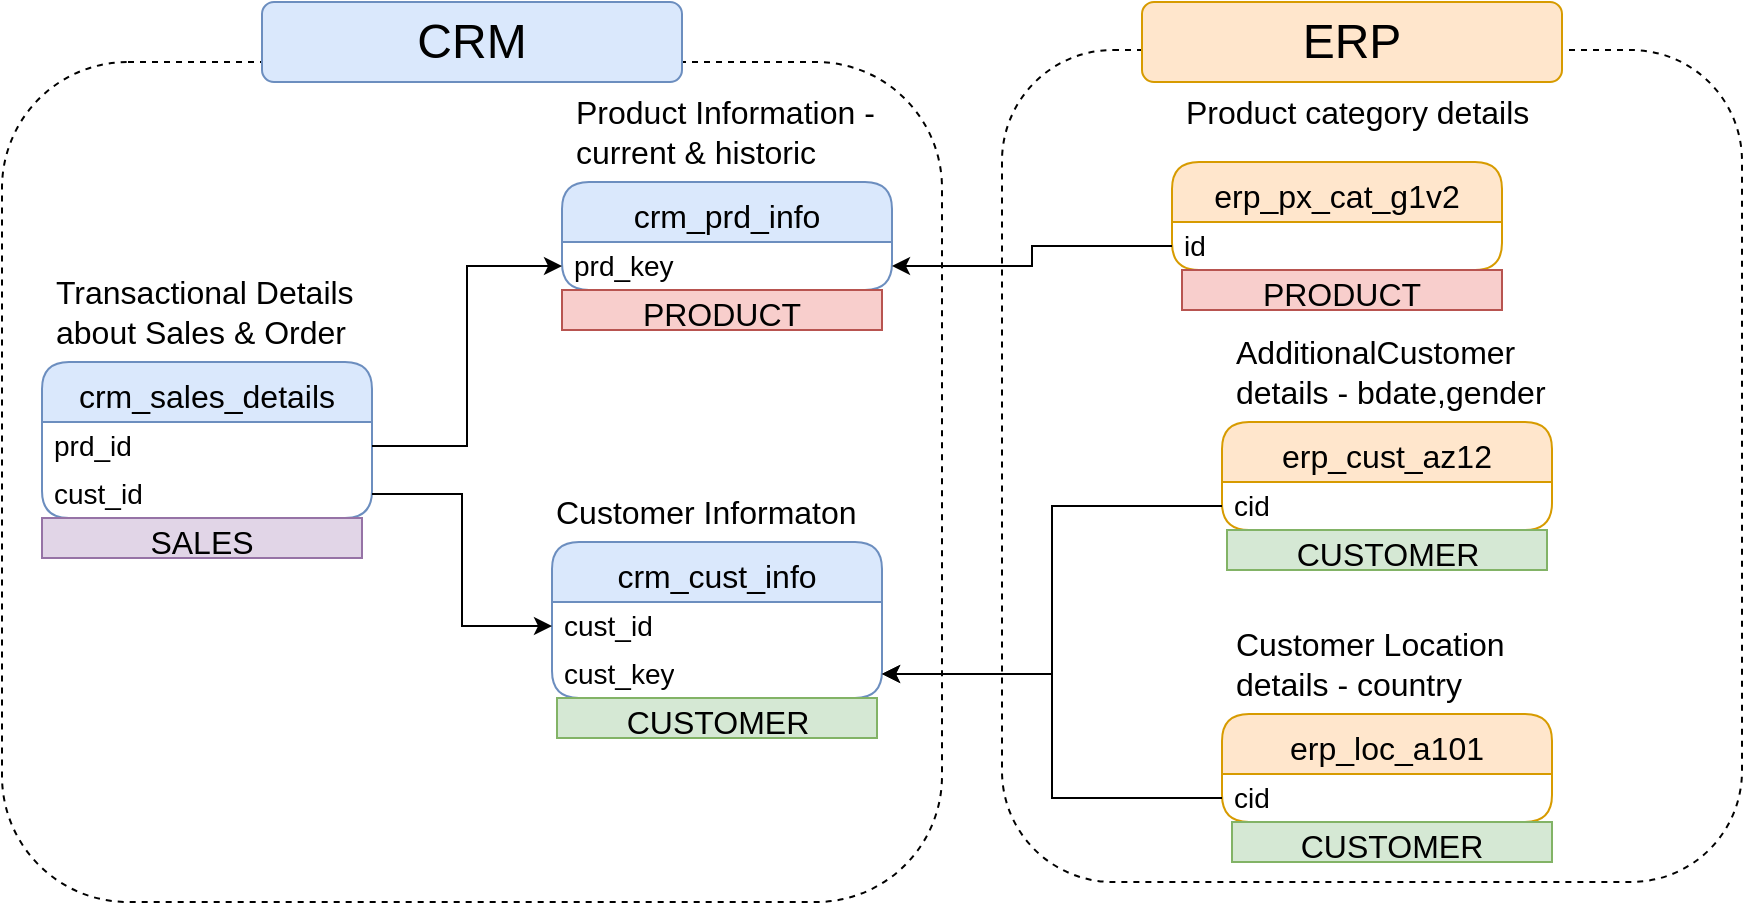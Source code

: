 <mxfile version="27.1.6">
  <diagram name="Page-1" id="AvOeyza7G1fLuFRBSU7I">
    <mxGraphModel grid="1" page="1" gridSize="10" guides="1" tooltips="1" connect="1" arrows="1" fold="1" pageScale="1" pageWidth="850" pageHeight="1100" math="0" shadow="0">
      <root>
        <mxCell id="0" />
        <mxCell id="1" parent="0" />
        <mxCell id="Ld2j96YOI3Usx6-fxn38-26" value="&lt;font style=&quot;font-size: 16px;&quot;&gt;crm_cust_info&lt;/font&gt;" style="swimlane;fontStyle=0;childLayout=stackLayout;horizontal=1;startSize=30;horizontalStack=0;resizeParent=1;resizeParentMax=0;resizeLast=0;collapsible=1;marginBottom=0;whiteSpace=wrap;html=1;rounded=1;fillColor=#dae8fc;strokeColor=#6c8ebf;fontSize=24;" vertex="1" parent="1">
          <mxGeometry x="285" y="320" width="165" height="78" as="geometry" />
        </mxCell>
        <mxCell id="Ld2j96YOI3Usx6-fxn38-27" value="cust_id" style="text;strokeColor=none;fillColor=none;align=left;verticalAlign=middle;spacingLeft=4;spacingRight=4;overflow=hidden;points=[[0,0.5],[1,0.5]];portConstraint=eastwest;rotatable=0;whiteSpace=wrap;html=1;fontSize=14;" vertex="1" parent="Ld2j96YOI3Usx6-fxn38-26">
          <mxGeometry y="30" width="165" height="24" as="geometry" />
        </mxCell>
        <mxCell id="Ld2j96YOI3Usx6-fxn38-46" value="cust_key" style="text;strokeColor=none;fillColor=none;align=left;verticalAlign=middle;spacingLeft=4;spacingRight=4;overflow=hidden;points=[[0,0.5],[1,0.5]];portConstraint=eastwest;rotatable=0;whiteSpace=wrap;html=1;fontSize=14;" vertex="1" parent="Ld2j96YOI3Usx6-fxn38-26">
          <mxGeometry y="54" width="165" height="24" as="geometry" />
        </mxCell>
        <mxCell id="Ld2j96YOI3Usx6-fxn38-30" value="&lt;font style=&quot;font-size: 16px;&quot;&gt;Customer Informaton&lt;/font&gt;" style="text;html=1;align=left;verticalAlign=middle;whiteSpace=wrap;rounded=0;" vertex="1" parent="1">
          <mxGeometry x="285" y="290" width="170" height="30" as="geometry" />
        </mxCell>
        <mxCell id="Ld2j96YOI3Usx6-fxn38-31" value="&lt;font style=&quot;font-size: 16px;&quot;&gt;crm_prd_info&lt;/font&gt;" style="swimlane;fontStyle=0;childLayout=stackLayout;horizontal=1;startSize=30;horizontalStack=0;resizeParent=1;resizeParentMax=0;resizeLast=0;collapsible=1;marginBottom=0;whiteSpace=wrap;html=1;rounded=1;fillColor=#dae8fc;strokeColor=#6c8ebf;fontSize=24;" vertex="1" parent="1">
          <mxGeometry x="290" y="140" width="165" height="54" as="geometry" />
        </mxCell>
        <mxCell id="Ld2j96YOI3Usx6-fxn38-32" value="prd_key" style="text;strokeColor=none;fillColor=none;align=left;verticalAlign=middle;spacingLeft=4;spacingRight=4;overflow=hidden;points=[[0,0.5],[1,0.5]];portConstraint=eastwest;rotatable=0;whiteSpace=wrap;html=1;fontSize=14;" vertex="1" parent="Ld2j96YOI3Usx6-fxn38-31">
          <mxGeometry y="30" width="165" height="24" as="geometry" />
        </mxCell>
        <mxCell id="Ld2j96YOI3Usx6-fxn38-33" value="&lt;font style=&quot;font-size: 16px;&quot;&gt;Product Information - current &amp;amp; historic&lt;/font&gt;" style="text;html=1;align=left;verticalAlign=middle;whiteSpace=wrap;rounded=0;" vertex="1" parent="1">
          <mxGeometry x="295" y="100" width="175" height="30" as="geometry" />
        </mxCell>
        <mxCell id="Ld2j96YOI3Usx6-fxn38-35" value="&lt;font style=&quot;font-size: 16px;&quot;&gt;crm_sales_details&lt;/font&gt;" style="swimlane;fontStyle=0;childLayout=stackLayout;horizontal=1;startSize=30;horizontalStack=0;resizeParent=1;resizeParentMax=0;resizeLast=0;collapsible=1;marginBottom=0;whiteSpace=wrap;html=1;rounded=1;fillColor=#dae8fc;strokeColor=#6c8ebf;fontSize=24;" vertex="1" parent="1">
          <mxGeometry x="30" y="230" width="165" height="78" as="geometry" />
        </mxCell>
        <mxCell id="Ld2j96YOI3Usx6-fxn38-36" value="prd_id" style="text;strokeColor=none;fillColor=none;align=left;verticalAlign=middle;spacingLeft=4;spacingRight=4;overflow=hidden;points=[[0,0.5],[1,0.5]];portConstraint=eastwest;rotatable=0;whiteSpace=wrap;html=1;fontSize=14;" vertex="1" parent="Ld2j96YOI3Usx6-fxn38-35">
          <mxGeometry y="30" width="165" height="24" as="geometry" />
        </mxCell>
        <mxCell id="Ld2j96YOI3Usx6-fxn38-38" value="cust_id" style="text;strokeColor=none;fillColor=none;align=left;verticalAlign=middle;spacingLeft=4;spacingRight=4;overflow=hidden;points=[[0,0.5],[1,0.5]];portConstraint=eastwest;rotatable=0;whiteSpace=wrap;html=1;fontSize=14;" vertex="1" parent="Ld2j96YOI3Usx6-fxn38-35">
          <mxGeometry y="54" width="165" height="24" as="geometry" />
        </mxCell>
        <mxCell id="Ld2j96YOI3Usx6-fxn38-37" value="&lt;font style=&quot;font-size: 16px;&quot;&gt;Transactional Details about Sales &amp;amp; Order&lt;/font&gt;" style="text;html=1;align=left;verticalAlign=middle;whiteSpace=wrap;rounded=0;" vertex="1" parent="1">
          <mxGeometry x="35" y="190" width="175" height="30" as="geometry" />
        </mxCell>
        <mxCell id="Ld2j96YOI3Usx6-fxn38-39" style="edgeStyle=orthogonalEdgeStyle;rounded=0;orthogonalLoop=1;jettySize=auto;html=1;entryX=0;entryY=0.5;entryDx=0;entryDy=0;" edge="1" parent="1" source="Ld2j96YOI3Usx6-fxn38-36" target="Ld2j96YOI3Usx6-fxn38-32">
          <mxGeometry relative="1" as="geometry" />
        </mxCell>
        <mxCell id="Ld2j96YOI3Usx6-fxn38-40" style="edgeStyle=orthogonalEdgeStyle;rounded=0;orthogonalLoop=1;jettySize=auto;html=1;entryX=0;entryY=0.5;entryDx=0;entryDy=0;" edge="1" parent="1" source="Ld2j96YOI3Usx6-fxn38-38" target="Ld2j96YOI3Usx6-fxn38-27">
          <mxGeometry relative="1" as="geometry" />
        </mxCell>
        <mxCell id="Ld2j96YOI3Usx6-fxn38-43" value="&lt;font style=&quot;font-size: 16px;&quot;&gt;erp_cust_az12&lt;/font&gt;" style="swimlane;fontStyle=0;childLayout=stackLayout;horizontal=1;startSize=30;horizontalStack=0;resizeParent=1;resizeParentMax=0;resizeLast=0;collapsible=1;marginBottom=0;whiteSpace=wrap;html=1;rounded=1;fillColor=#ffe6cc;strokeColor=#d79b00;fontSize=24;" vertex="1" parent="1">
          <mxGeometry x="620" y="260" width="165" height="54" as="geometry" />
        </mxCell>
        <mxCell id="Ld2j96YOI3Usx6-fxn38-44" value="cid" style="text;strokeColor=none;fillColor=none;align=left;verticalAlign=middle;spacingLeft=4;spacingRight=4;overflow=hidden;points=[[0,0.5],[1,0.5]];portConstraint=eastwest;rotatable=0;whiteSpace=wrap;html=1;fontSize=14;" vertex="1" parent="Ld2j96YOI3Usx6-fxn38-43">
          <mxGeometry y="30" width="165" height="24" as="geometry" />
        </mxCell>
        <mxCell id="Ld2j96YOI3Usx6-fxn38-45" value="&lt;font style=&quot;font-size: 16px;&quot;&gt;AdditionalCustomer details - bdate,gender&lt;/font&gt;" style="text;html=1;align=left;verticalAlign=middle;whiteSpace=wrap;rounded=0;" vertex="1" parent="1">
          <mxGeometry x="625" y="220" width="175" height="30" as="geometry" />
        </mxCell>
        <mxCell id="Ld2j96YOI3Usx6-fxn38-47" style="edgeStyle=orthogonalEdgeStyle;rounded=0;orthogonalLoop=1;jettySize=auto;html=1;" edge="1" parent="1" source="Ld2j96YOI3Usx6-fxn38-44" target="Ld2j96YOI3Usx6-fxn38-46">
          <mxGeometry relative="1" as="geometry" />
        </mxCell>
        <mxCell id="Ld2j96YOI3Usx6-fxn38-48" value="&lt;font style=&quot;font-size: 16px;&quot;&gt;erp_loc_a101&lt;/font&gt;" style="swimlane;fontStyle=0;childLayout=stackLayout;horizontal=1;startSize=30;horizontalStack=0;resizeParent=1;resizeParentMax=0;resizeLast=0;collapsible=1;marginBottom=0;whiteSpace=wrap;html=1;rounded=1;fillColor=#ffe6cc;strokeColor=#d79b00;fontSize=24;" vertex="1" parent="1">
          <mxGeometry x="620" y="406" width="165" height="54" as="geometry" />
        </mxCell>
        <mxCell id="Ld2j96YOI3Usx6-fxn38-49" value="cid" style="text;strokeColor=none;fillColor=none;align=left;verticalAlign=middle;spacingLeft=4;spacingRight=4;overflow=hidden;points=[[0,0.5],[1,0.5]];portConstraint=eastwest;rotatable=0;whiteSpace=wrap;html=1;fontSize=14;" vertex="1" parent="Ld2j96YOI3Usx6-fxn38-48">
          <mxGeometry y="30" width="165" height="24" as="geometry" />
        </mxCell>
        <mxCell id="Ld2j96YOI3Usx6-fxn38-50" value="&lt;font style=&quot;font-size: 16px;&quot;&gt;Customer Location details - country&lt;/font&gt;" style="text;html=1;align=left;verticalAlign=middle;whiteSpace=wrap;rounded=0;" vertex="1" parent="1">
          <mxGeometry x="625" y="366" width="175" height="30" as="geometry" />
        </mxCell>
        <mxCell id="Ld2j96YOI3Usx6-fxn38-51" style="edgeStyle=orthogonalEdgeStyle;rounded=0;orthogonalLoop=1;jettySize=auto;html=1;entryX=1;entryY=0.5;entryDx=0;entryDy=0;" edge="1" parent="1" source="Ld2j96YOI3Usx6-fxn38-49" target="Ld2j96YOI3Usx6-fxn38-46">
          <mxGeometry relative="1" as="geometry" />
        </mxCell>
        <mxCell id="Ld2j96YOI3Usx6-fxn38-52" value="&lt;font style=&quot;font-size: 16px;&quot;&gt;erp_px_cat_g1v2&lt;/font&gt;" style="swimlane;fontStyle=0;childLayout=stackLayout;horizontal=1;startSize=30;horizontalStack=0;resizeParent=1;resizeParentMax=0;resizeLast=0;collapsible=1;marginBottom=0;whiteSpace=wrap;html=1;rounded=1;fillColor=#ffe6cc;strokeColor=#d79b00;fontSize=24;" vertex="1" parent="1">
          <mxGeometry x="595" y="130" width="165" height="54" as="geometry" />
        </mxCell>
        <mxCell id="Ld2j96YOI3Usx6-fxn38-53" value="id" style="text;strokeColor=none;fillColor=none;align=left;verticalAlign=middle;spacingLeft=4;spacingRight=4;overflow=hidden;points=[[0,0.5],[1,0.5]];portConstraint=eastwest;rotatable=0;whiteSpace=wrap;html=1;fontSize=14;" vertex="1" parent="Ld2j96YOI3Usx6-fxn38-52">
          <mxGeometry y="30" width="165" height="24" as="geometry" />
        </mxCell>
        <mxCell id="Ld2j96YOI3Usx6-fxn38-54" value="&lt;font style=&quot;font-size: 16px;&quot;&gt;Product category details&lt;/font&gt;" style="text;html=1;align=left;verticalAlign=middle;whiteSpace=wrap;rounded=0;" vertex="1" parent="1">
          <mxGeometry x="600" y="90" width="175" height="30" as="geometry" />
        </mxCell>
        <mxCell id="Ld2j96YOI3Usx6-fxn38-55" style="edgeStyle=orthogonalEdgeStyle;rounded=0;orthogonalLoop=1;jettySize=auto;html=1;" edge="1" parent="1" source="Ld2j96YOI3Usx6-fxn38-53" target="Ld2j96YOI3Usx6-fxn38-32">
          <mxGeometry relative="1" as="geometry" />
        </mxCell>
        <mxCell id="Ld2j96YOI3Usx6-fxn38-56" value="" style="rounded=1;whiteSpace=wrap;html=1;fillColor=none;dashed=1;" vertex="1" parent="1">
          <mxGeometry x="10" y="80" width="470" height="420" as="geometry" />
        </mxCell>
        <mxCell id="Ld2j96YOI3Usx6-fxn38-57" value="&lt;font style=&quot;font-size: 24px;&quot;&gt;CRM&lt;/font&gt;" style="rounded=1;whiteSpace=wrap;html=1;fillColor=#dae8fc;strokeColor=#6c8ebf;" vertex="1" parent="1">
          <mxGeometry x="140" y="50" width="210" height="40" as="geometry" />
        </mxCell>
        <mxCell id="Ld2j96YOI3Usx6-fxn38-58" value="" style="rounded=1;whiteSpace=wrap;html=1;fillColor=none;dashed=1;" vertex="1" parent="1">
          <mxGeometry x="510" y="74" width="370" height="416" as="geometry" />
        </mxCell>
        <mxCell id="Ld2j96YOI3Usx6-fxn38-59" value="&lt;font style=&quot;font-size: 24px;&quot;&gt;ERP&lt;/font&gt;" style="rounded=1;whiteSpace=wrap;html=1;fillColor=#ffe6cc;strokeColor=#d79b00;" vertex="1" parent="1">
          <mxGeometry x="580" y="50" width="210" height="40" as="geometry" />
        </mxCell>
        <mxCell id="Ld2j96YOI3Usx6-fxn38-60" value="&lt;font style=&quot;font-size: 16px;&quot;&gt;PRODUCT&lt;/font&gt;" style="text;html=1;strokeColor=#b85450;fillColor=#f8cecc;align=center;verticalAlign=middle;whiteSpace=wrap;overflow=hidden;" vertex="1" parent="1">
          <mxGeometry x="290" y="194" width="160" height="20" as="geometry" />
        </mxCell>
        <mxCell id="Ld2j96YOI3Usx6-fxn38-61" value="&lt;font style=&quot;font-size: 16px;&quot;&gt;PRODUCT&lt;/font&gt;" style="text;html=1;strokeColor=#b85450;fillColor=#f8cecc;align=center;verticalAlign=middle;whiteSpace=wrap;overflow=hidden;" vertex="1" parent="1">
          <mxGeometry x="600" y="184" width="160" height="20" as="geometry" />
        </mxCell>
        <mxCell id="Ld2j96YOI3Usx6-fxn38-62" value="&lt;font style=&quot;font-size: 16px;&quot;&gt;CUSTOMER&lt;/font&gt;" style="text;html=1;strokeColor=#82b366;fillColor=#d5e8d4;align=center;verticalAlign=middle;whiteSpace=wrap;overflow=hidden;" vertex="1" parent="1">
          <mxGeometry x="287.5" y="398" width="160" height="20" as="geometry" />
        </mxCell>
        <mxCell id="Ld2j96YOI3Usx6-fxn38-63" value="&lt;font style=&quot;font-size: 16px;&quot;&gt;CUSTOMER&lt;/font&gt;" style="text;html=1;strokeColor=#82b366;fillColor=#d5e8d4;align=center;verticalAlign=middle;whiteSpace=wrap;overflow=hidden;" vertex="1" parent="1">
          <mxGeometry x="622.5" y="314" width="160" height="20" as="geometry" />
        </mxCell>
        <mxCell id="Ld2j96YOI3Usx6-fxn38-64" value="&lt;font style=&quot;font-size: 16px;&quot;&gt;CUSTOMER&lt;/font&gt;" style="text;html=1;strokeColor=#82b366;fillColor=#d5e8d4;align=center;verticalAlign=middle;whiteSpace=wrap;overflow=hidden;" vertex="1" parent="1">
          <mxGeometry x="625" y="460" width="160" height="20" as="geometry" />
        </mxCell>
        <mxCell id="Ld2j96YOI3Usx6-fxn38-65" value="&lt;font style=&quot;font-size: 16px;&quot;&gt;SALES&lt;/font&gt;" style="text;html=1;strokeColor=#9673a6;fillColor=#e1d5e7;align=center;verticalAlign=middle;whiteSpace=wrap;overflow=hidden;" vertex="1" parent="1">
          <mxGeometry x="30" y="308" width="160" height="20" as="geometry" />
        </mxCell>
      </root>
    </mxGraphModel>
  </diagram>
</mxfile>
